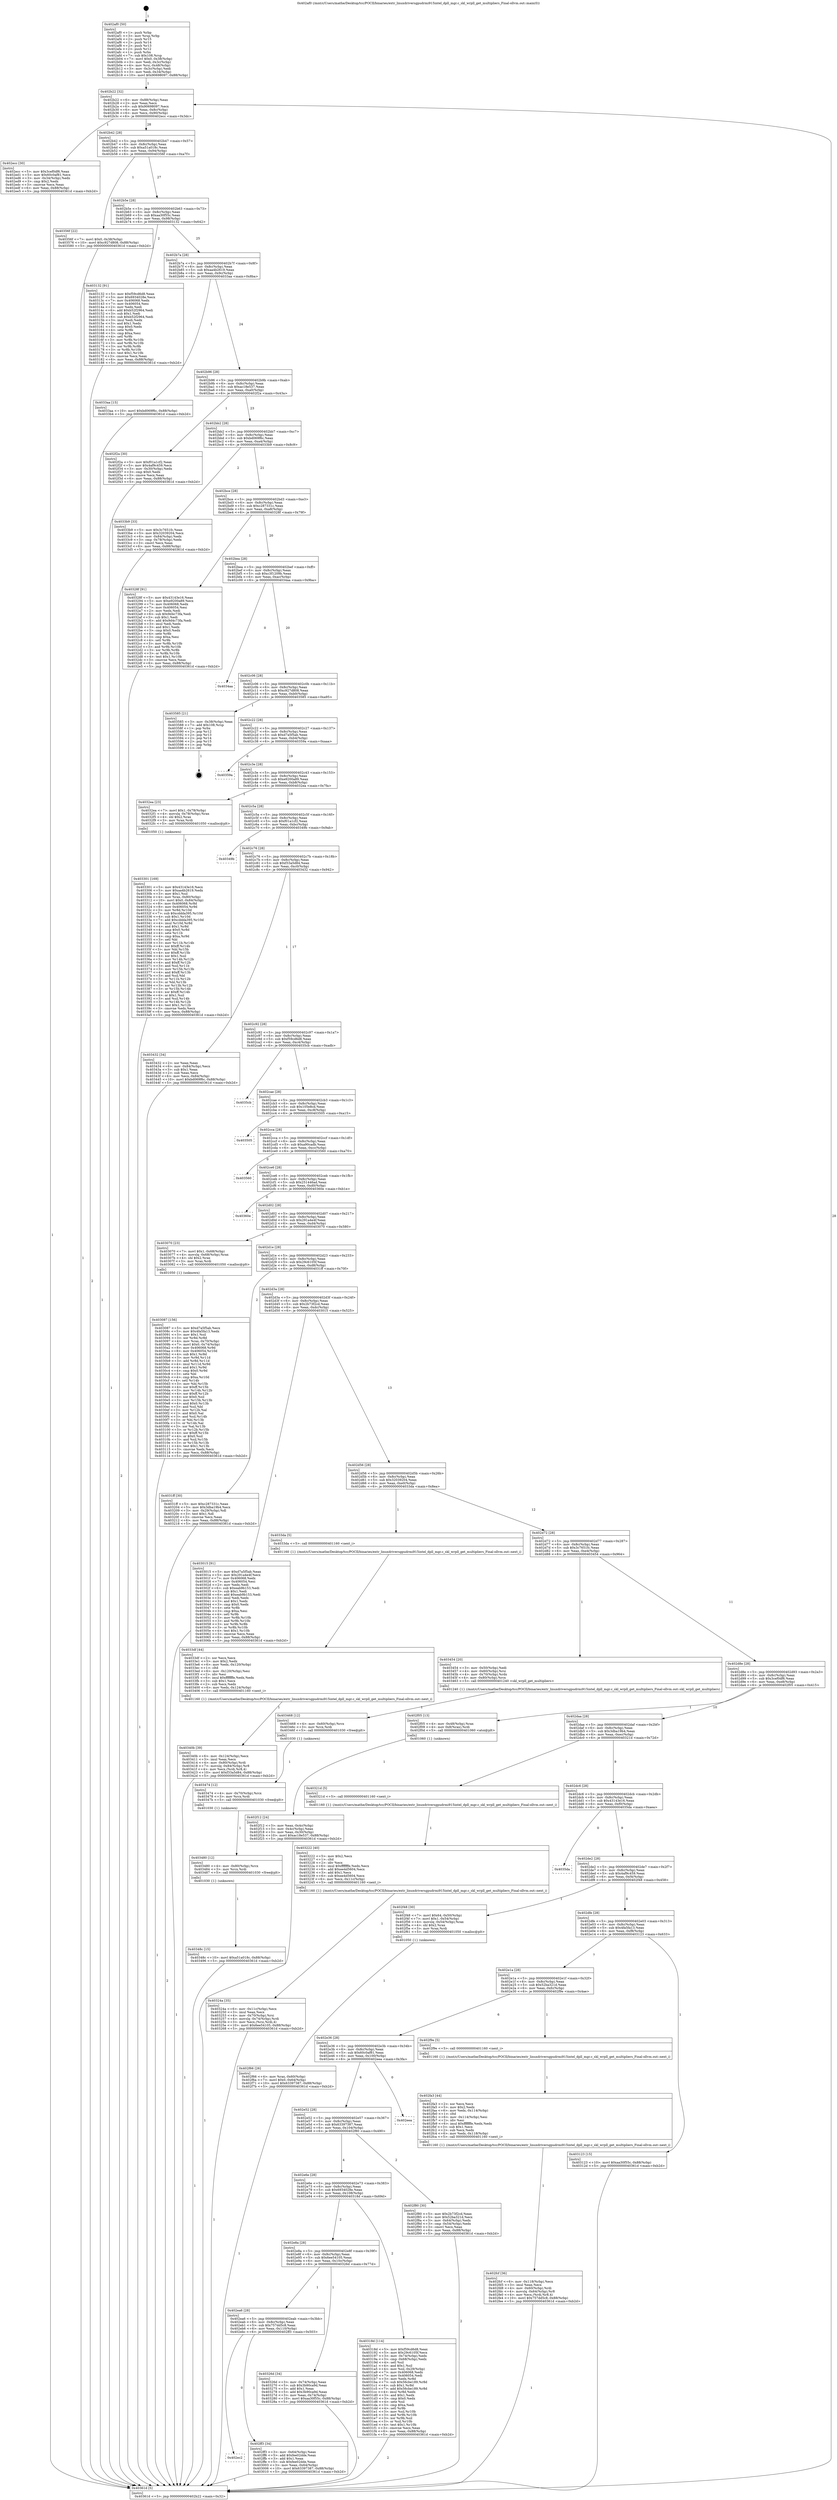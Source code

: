digraph "0x402af0" {
  label = "0x402af0 (/mnt/c/Users/mathe/Desktop/tcc/POCII/binaries/extr_linuxdriversgpudrmi915intel_dpll_mgr.c_skl_wrpll_get_multipliers_Final-ollvm.out::main(0))"
  labelloc = "t"
  node[shape=record]

  Entry [label="",width=0.3,height=0.3,shape=circle,fillcolor=black,style=filled]
  "0x402b22" [label="{
     0x402b22 [32]\l
     | [instrs]\l
     &nbsp;&nbsp;0x402b22 \<+6\>: mov -0x88(%rbp),%eax\l
     &nbsp;&nbsp;0x402b28 \<+2\>: mov %eax,%ecx\l
     &nbsp;&nbsp;0x402b2a \<+6\>: sub $0x90698097,%ecx\l
     &nbsp;&nbsp;0x402b30 \<+6\>: mov %eax,-0x8c(%rbp)\l
     &nbsp;&nbsp;0x402b36 \<+6\>: mov %ecx,-0x90(%rbp)\l
     &nbsp;&nbsp;0x402b3c \<+6\>: je 0000000000402ecc \<main+0x3dc\>\l
  }"]
  "0x402ecc" [label="{
     0x402ecc [30]\l
     | [instrs]\l
     &nbsp;&nbsp;0x402ecc \<+5\>: mov $0x3cef0df6,%eax\l
     &nbsp;&nbsp;0x402ed1 \<+5\>: mov $0x60c0af81,%ecx\l
     &nbsp;&nbsp;0x402ed6 \<+3\>: mov -0x34(%rbp),%edx\l
     &nbsp;&nbsp;0x402ed9 \<+3\>: cmp $0x2,%edx\l
     &nbsp;&nbsp;0x402edc \<+3\>: cmovne %ecx,%eax\l
     &nbsp;&nbsp;0x402edf \<+6\>: mov %eax,-0x88(%rbp)\l
     &nbsp;&nbsp;0x402ee5 \<+5\>: jmp 000000000040361d \<main+0xb2d\>\l
  }"]
  "0x402b42" [label="{
     0x402b42 [28]\l
     | [instrs]\l
     &nbsp;&nbsp;0x402b42 \<+5\>: jmp 0000000000402b47 \<main+0x57\>\l
     &nbsp;&nbsp;0x402b47 \<+6\>: mov -0x8c(%rbp),%eax\l
     &nbsp;&nbsp;0x402b4d \<+5\>: sub $0xa51a018c,%eax\l
     &nbsp;&nbsp;0x402b52 \<+6\>: mov %eax,-0x94(%rbp)\l
     &nbsp;&nbsp;0x402b58 \<+6\>: je 000000000040356f \<main+0xa7f\>\l
  }"]
  "0x40361d" [label="{
     0x40361d [5]\l
     | [instrs]\l
     &nbsp;&nbsp;0x40361d \<+5\>: jmp 0000000000402b22 \<main+0x32\>\l
  }"]
  "0x402af0" [label="{
     0x402af0 [50]\l
     | [instrs]\l
     &nbsp;&nbsp;0x402af0 \<+1\>: push %rbp\l
     &nbsp;&nbsp;0x402af1 \<+3\>: mov %rsp,%rbp\l
     &nbsp;&nbsp;0x402af4 \<+2\>: push %r15\l
     &nbsp;&nbsp;0x402af6 \<+2\>: push %r14\l
     &nbsp;&nbsp;0x402af8 \<+2\>: push %r13\l
     &nbsp;&nbsp;0x402afa \<+2\>: push %r12\l
     &nbsp;&nbsp;0x402afc \<+1\>: push %rbx\l
     &nbsp;&nbsp;0x402afd \<+7\>: sub $0x108,%rsp\l
     &nbsp;&nbsp;0x402b04 \<+7\>: movl $0x0,-0x38(%rbp)\l
     &nbsp;&nbsp;0x402b0b \<+3\>: mov %edi,-0x3c(%rbp)\l
     &nbsp;&nbsp;0x402b0e \<+4\>: mov %rsi,-0x48(%rbp)\l
     &nbsp;&nbsp;0x402b12 \<+3\>: mov -0x3c(%rbp),%edi\l
     &nbsp;&nbsp;0x402b15 \<+3\>: mov %edi,-0x34(%rbp)\l
     &nbsp;&nbsp;0x402b18 \<+10\>: movl $0x90698097,-0x88(%rbp)\l
  }"]
  Exit [label="",width=0.3,height=0.3,shape=circle,fillcolor=black,style=filled,peripheries=2]
  "0x40356f" [label="{
     0x40356f [22]\l
     | [instrs]\l
     &nbsp;&nbsp;0x40356f \<+7\>: movl $0x0,-0x38(%rbp)\l
     &nbsp;&nbsp;0x403576 \<+10\>: movl $0xc927d808,-0x88(%rbp)\l
     &nbsp;&nbsp;0x403580 \<+5\>: jmp 000000000040361d \<main+0xb2d\>\l
  }"]
  "0x402b5e" [label="{
     0x402b5e [28]\l
     | [instrs]\l
     &nbsp;&nbsp;0x402b5e \<+5\>: jmp 0000000000402b63 \<main+0x73\>\l
     &nbsp;&nbsp;0x402b63 \<+6\>: mov -0x8c(%rbp),%eax\l
     &nbsp;&nbsp;0x402b69 \<+5\>: sub $0xaa30f55c,%eax\l
     &nbsp;&nbsp;0x402b6e \<+6\>: mov %eax,-0x98(%rbp)\l
     &nbsp;&nbsp;0x402b74 \<+6\>: je 0000000000403132 \<main+0x642\>\l
  }"]
  "0x40348c" [label="{
     0x40348c [15]\l
     | [instrs]\l
     &nbsp;&nbsp;0x40348c \<+10\>: movl $0xa51a018c,-0x88(%rbp)\l
     &nbsp;&nbsp;0x403496 \<+5\>: jmp 000000000040361d \<main+0xb2d\>\l
  }"]
  "0x403132" [label="{
     0x403132 [91]\l
     | [instrs]\l
     &nbsp;&nbsp;0x403132 \<+5\>: mov $0xf59cd6d8,%eax\l
     &nbsp;&nbsp;0x403137 \<+5\>: mov $0x6934028e,%ecx\l
     &nbsp;&nbsp;0x40313c \<+7\>: mov 0x406068,%edx\l
     &nbsp;&nbsp;0x403143 \<+7\>: mov 0x406054,%esi\l
     &nbsp;&nbsp;0x40314a \<+2\>: mov %edx,%edi\l
     &nbsp;&nbsp;0x40314c \<+6\>: add $0xb52f2964,%edi\l
     &nbsp;&nbsp;0x403152 \<+3\>: sub $0x1,%edi\l
     &nbsp;&nbsp;0x403155 \<+6\>: sub $0xb52f2964,%edi\l
     &nbsp;&nbsp;0x40315b \<+3\>: imul %edi,%edx\l
     &nbsp;&nbsp;0x40315e \<+3\>: and $0x1,%edx\l
     &nbsp;&nbsp;0x403161 \<+3\>: cmp $0x0,%edx\l
     &nbsp;&nbsp;0x403164 \<+4\>: sete %r8b\l
     &nbsp;&nbsp;0x403168 \<+3\>: cmp $0xa,%esi\l
     &nbsp;&nbsp;0x40316b \<+4\>: setl %r9b\l
     &nbsp;&nbsp;0x40316f \<+3\>: mov %r8b,%r10b\l
     &nbsp;&nbsp;0x403172 \<+3\>: and %r9b,%r10b\l
     &nbsp;&nbsp;0x403175 \<+3\>: xor %r9b,%r8b\l
     &nbsp;&nbsp;0x403178 \<+3\>: or %r8b,%r10b\l
     &nbsp;&nbsp;0x40317b \<+4\>: test $0x1,%r10b\l
     &nbsp;&nbsp;0x40317f \<+3\>: cmovne %ecx,%eax\l
     &nbsp;&nbsp;0x403182 \<+6\>: mov %eax,-0x88(%rbp)\l
     &nbsp;&nbsp;0x403188 \<+5\>: jmp 000000000040361d \<main+0xb2d\>\l
  }"]
  "0x402b7a" [label="{
     0x402b7a [28]\l
     | [instrs]\l
     &nbsp;&nbsp;0x402b7a \<+5\>: jmp 0000000000402b7f \<main+0x8f\>\l
     &nbsp;&nbsp;0x402b7f \<+6\>: mov -0x8c(%rbp),%eax\l
     &nbsp;&nbsp;0x402b85 \<+5\>: sub $0xaa4b2619,%eax\l
     &nbsp;&nbsp;0x402b8a \<+6\>: mov %eax,-0x9c(%rbp)\l
     &nbsp;&nbsp;0x402b90 \<+6\>: je 00000000004033aa \<main+0x8ba\>\l
  }"]
  "0x403480" [label="{
     0x403480 [12]\l
     | [instrs]\l
     &nbsp;&nbsp;0x403480 \<+4\>: mov -0x80(%rbp),%rcx\l
     &nbsp;&nbsp;0x403484 \<+3\>: mov %rcx,%rdi\l
     &nbsp;&nbsp;0x403487 \<+5\>: call 0000000000401030 \<free@plt\>\l
     | [calls]\l
     &nbsp;&nbsp;0x401030 \{1\} (unknown)\l
  }"]
  "0x4033aa" [label="{
     0x4033aa [15]\l
     | [instrs]\l
     &nbsp;&nbsp;0x4033aa \<+10\>: movl $0xbd069f6c,-0x88(%rbp)\l
     &nbsp;&nbsp;0x4033b4 \<+5\>: jmp 000000000040361d \<main+0xb2d\>\l
  }"]
  "0x402b96" [label="{
     0x402b96 [28]\l
     | [instrs]\l
     &nbsp;&nbsp;0x402b96 \<+5\>: jmp 0000000000402b9b \<main+0xab\>\l
     &nbsp;&nbsp;0x402b9b \<+6\>: mov -0x8c(%rbp),%eax\l
     &nbsp;&nbsp;0x402ba1 \<+5\>: sub $0xac18e537,%eax\l
     &nbsp;&nbsp;0x402ba6 \<+6\>: mov %eax,-0xa0(%rbp)\l
     &nbsp;&nbsp;0x402bac \<+6\>: je 0000000000402f2a \<main+0x43a\>\l
  }"]
  "0x403474" [label="{
     0x403474 [12]\l
     | [instrs]\l
     &nbsp;&nbsp;0x403474 \<+4\>: mov -0x70(%rbp),%rcx\l
     &nbsp;&nbsp;0x403478 \<+3\>: mov %rcx,%rdi\l
     &nbsp;&nbsp;0x40347b \<+5\>: call 0000000000401030 \<free@plt\>\l
     | [calls]\l
     &nbsp;&nbsp;0x401030 \{1\} (unknown)\l
  }"]
  "0x402f2a" [label="{
     0x402f2a [30]\l
     | [instrs]\l
     &nbsp;&nbsp;0x402f2a \<+5\>: mov $0xf01a1cf2,%eax\l
     &nbsp;&nbsp;0x402f2f \<+5\>: mov $0x4af9c459,%ecx\l
     &nbsp;&nbsp;0x402f34 \<+3\>: mov -0x30(%rbp),%edx\l
     &nbsp;&nbsp;0x402f37 \<+3\>: cmp $0x0,%edx\l
     &nbsp;&nbsp;0x402f3a \<+3\>: cmove %ecx,%eax\l
     &nbsp;&nbsp;0x402f3d \<+6\>: mov %eax,-0x88(%rbp)\l
     &nbsp;&nbsp;0x402f43 \<+5\>: jmp 000000000040361d \<main+0xb2d\>\l
  }"]
  "0x402bb2" [label="{
     0x402bb2 [28]\l
     | [instrs]\l
     &nbsp;&nbsp;0x402bb2 \<+5\>: jmp 0000000000402bb7 \<main+0xc7\>\l
     &nbsp;&nbsp;0x402bb7 \<+6\>: mov -0x8c(%rbp),%eax\l
     &nbsp;&nbsp;0x402bbd \<+5\>: sub $0xbd069f6c,%eax\l
     &nbsp;&nbsp;0x402bc2 \<+6\>: mov %eax,-0xa4(%rbp)\l
     &nbsp;&nbsp;0x402bc8 \<+6\>: je 00000000004033b9 \<main+0x8c9\>\l
  }"]
  "0x403468" [label="{
     0x403468 [12]\l
     | [instrs]\l
     &nbsp;&nbsp;0x403468 \<+4\>: mov -0x60(%rbp),%rcx\l
     &nbsp;&nbsp;0x40346c \<+3\>: mov %rcx,%rdi\l
     &nbsp;&nbsp;0x40346f \<+5\>: call 0000000000401030 \<free@plt\>\l
     | [calls]\l
     &nbsp;&nbsp;0x401030 \{1\} (unknown)\l
  }"]
  "0x4033b9" [label="{
     0x4033b9 [33]\l
     | [instrs]\l
     &nbsp;&nbsp;0x4033b9 \<+5\>: mov $0x3c7651fc,%eax\l
     &nbsp;&nbsp;0x4033be \<+5\>: mov $0x32039204,%ecx\l
     &nbsp;&nbsp;0x4033c3 \<+6\>: mov -0x84(%rbp),%edx\l
     &nbsp;&nbsp;0x4033c9 \<+3\>: cmp -0x78(%rbp),%edx\l
     &nbsp;&nbsp;0x4033cc \<+3\>: cmovl %ecx,%eax\l
     &nbsp;&nbsp;0x4033cf \<+6\>: mov %eax,-0x88(%rbp)\l
     &nbsp;&nbsp;0x4033d5 \<+5\>: jmp 000000000040361d \<main+0xb2d\>\l
  }"]
  "0x402bce" [label="{
     0x402bce [28]\l
     | [instrs]\l
     &nbsp;&nbsp;0x402bce \<+5\>: jmp 0000000000402bd3 \<main+0xe3\>\l
     &nbsp;&nbsp;0x402bd3 \<+6\>: mov -0x8c(%rbp),%eax\l
     &nbsp;&nbsp;0x402bd9 \<+5\>: sub $0xc287331c,%eax\l
     &nbsp;&nbsp;0x402bde \<+6\>: mov %eax,-0xa8(%rbp)\l
     &nbsp;&nbsp;0x402be4 \<+6\>: je 000000000040328f \<main+0x79f\>\l
  }"]
  "0x40340b" [label="{
     0x40340b [39]\l
     | [instrs]\l
     &nbsp;&nbsp;0x40340b \<+6\>: mov -0x124(%rbp),%ecx\l
     &nbsp;&nbsp;0x403411 \<+3\>: imul %eax,%ecx\l
     &nbsp;&nbsp;0x403414 \<+4\>: mov -0x80(%rbp),%rdi\l
     &nbsp;&nbsp;0x403418 \<+7\>: movslq -0x84(%rbp),%r8\l
     &nbsp;&nbsp;0x40341f \<+4\>: mov %ecx,(%rdi,%r8,4)\l
     &nbsp;&nbsp;0x403423 \<+10\>: movl $0xf33a5d84,-0x88(%rbp)\l
     &nbsp;&nbsp;0x40342d \<+5\>: jmp 000000000040361d \<main+0xb2d\>\l
  }"]
  "0x40328f" [label="{
     0x40328f [91]\l
     | [instrs]\l
     &nbsp;&nbsp;0x40328f \<+5\>: mov $0x43143e16,%eax\l
     &nbsp;&nbsp;0x403294 \<+5\>: mov $0xe9200a89,%ecx\l
     &nbsp;&nbsp;0x403299 \<+7\>: mov 0x406068,%edx\l
     &nbsp;&nbsp;0x4032a0 \<+7\>: mov 0x406054,%esi\l
     &nbsp;&nbsp;0x4032a7 \<+2\>: mov %edx,%edi\l
     &nbsp;&nbsp;0x4032a9 \<+6\>: sub $0x9d4c73fa,%edi\l
     &nbsp;&nbsp;0x4032af \<+3\>: sub $0x1,%edi\l
     &nbsp;&nbsp;0x4032b2 \<+6\>: add $0x9d4c73fa,%edi\l
     &nbsp;&nbsp;0x4032b8 \<+3\>: imul %edi,%edx\l
     &nbsp;&nbsp;0x4032bb \<+3\>: and $0x1,%edx\l
     &nbsp;&nbsp;0x4032be \<+3\>: cmp $0x0,%edx\l
     &nbsp;&nbsp;0x4032c1 \<+4\>: sete %r8b\l
     &nbsp;&nbsp;0x4032c5 \<+3\>: cmp $0xa,%esi\l
     &nbsp;&nbsp;0x4032c8 \<+4\>: setl %r9b\l
     &nbsp;&nbsp;0x4032cc \<+3\>: mov %r8b,%r10b\l
     &nbsp;&nbsp;0x4032cf \<+3\>: and %r9b,%r10b\l
     &nbsp;&nbsp;0x4032d2 \<+3\>: xor %r9b,%r8b\l
     &nbsp;&nbsp;0x4032d5 \<+3\>: or %r8b,%r10b\l
     &nbsp;&nbsp;0x4032d8 \<+4\>: test $0x1,%r10b\l
     &nbsp;&nbsp;0x4032dc \<+3\>: cmovne %ecx,%eax\l
     &nbsp;&nbsp;0x4032df \<+6\>: mov %eax,-0x88(%rbp)\l
     &nbsp;&nbsp;0x4032e5 \<+5\>: jmp 000000000040361d \<main+0xb2d\>\l
  }"]
  "0x402bea" [label="{
     0x402bea [28]\l
     | [instrs]\l
     &nbsp;&nbsp;0x402bea \<+5\>: jmp 0000000000402bef \<main+0xff\>\l
     &nbsp;&nbsp;0x402bef \<+6\>: mov -0x8c(%rbp),%eax\l
     &nbsp;&nbsp;0x402bf5 \<+5\>: sub $0xc3f1209b,%eax\l
     &nbsp;&nbsp;0x402bfa \<+6\>: mov %eax,-0xac(%rbp)\l
     &nbsp;&nbsp;0x402c00 \<+6\>: je 00000000004034aa \<main+0x9ba\>\l
  }"]
  "0x4033df" [label="{
     0x4033df [44]\l
     | [instrs]\l
     &nbsp;&nbsp;0x4033df \<+2\>: xor %ecx,%ecx\l
     &nbsp;&nbsp;0x4033e1 \<+5\>: mov $0x2,%edx\l
     &nbsp;&nbsp;0x4033e6 \<+6\>: mov %edx,-0x120(%rbp)\l
     &nbsp;&nbsp;0x4033ec \<+1\>: cltd\l
     &nbsp;&nbsp;0x4033ed \<+6\>: mov -0x120(%rbp),%esi\l
     &nbsp;&nbsp;0x4033f3 \<+2\>: idiv %esi\l
     &nbsp;&nbsp;0x4033f5 \<+6\>: imul $0xfffffffe,%edx,%edx\l
     &nbsp;&nbsp;0x4033fb \<+3\>: sub $0x1,%ecx\l
     &nbsp;&nbsp;0x4033fe \<+2\>: sub %ecx,%edx\l
     &nbsp;&nbsp;0x403400 \<+6\>: mov %edx,-0x124(%rbp)\l
     &nbsp;&nbsp;0x403406 \<+5\>: call 0000000000401160 \<next_i\>\l
     | [calls]\l
     &nbsp;&nbsp;0x401160 \{1\} (/mnt/c/Users/mathe/Desktop/tcc/POCII/binaries/extr_linuxdriversgpudrmi915intel_dpll_mgr.c_skl_wrpll_get_multipliers_Final-ollvm.out::next_i)\l
  }"]
  "0x4034aa" [label="{
     0x4034aa\l
  }", style=dashed]
  "0x402c06" [label="{
     0x402c06 [28]\l
     | [instrs]\l
     &nbsp;&nbsp;0x402c06 \<+5\>: jmp 0000000000402c0b \<main+0x11b\>\l
     &nbsp;&nbsp;0x402c0b \<+6\>: mov -0x8c(%rbp),%eax\l
     &nbsp;&nbsp;0x402c11 \<+5\>: sub $0xc927d808,%eax\l
     &nbsp;&nbsp;0x402c16 \<+6\>: mov %eax,-0xb0(%rbp)\l
     &nbsp;&nbsp;0x402c1c \<+6\>: je 0000000000403585 \<main+0xa95\>\l
  }"]
  "0x403301" [label="{
     0x403301 [169]\l
     | [instrs]\l
     &nbsp;&nbsp;0x403301 \<+5\>: mov $0x43143e16,%ecx\l
     &nbsp;&nbsp;0x403306 \<+5\>: mov $0xaa4b2619,%edx\l
     &nbsp;&nbsp;0x40330b \<+3\>: mov $0x1,%sil\l
     &nbsp;&nbsp;0x40330e \<+4\>: mov %rax,-0x80(%rbp)\l
     &nbsp;&nbsp;0x403312 \<+10\>: movl $0x0,-0x84(%rbp)\l
     &nbsp;&nbsp;0x40331c \<+8\>: mov 0x406068,%r8d\l
     &nbsp;&nbsp;0x403324 \<+8\>: mov 0x406054,%r9d\l
     &nbsp;&nbsp;0x40332c \<+3\>: mov %r8d,%r10d\l
     &nbsp;&nbsp;0x40332f \<+7\>: sub $0xcddda395,%r10d\l
     &nbsp;&nbsp;0x403336 \<+4\>: sub $0x1,%r10d\l
     &nbsp;&nbsp;0x40333a \<+7\>: add $0xcddda395,%r10d\l
     &nbsp;&nbsp;0x403341 \<+4\>: imul %r10d,%r8d\l
     &nbsp;&nbsp;0x403345 \<+4\>: and $0x1,%r8d\l
     &nbsp;&nbsp;0x403349 \<+4\>: cmp $0x0,%r8d\l
     &nbsp;&nbsp;0x40334d \<+4\>: sete %r11b\l
     &nbsp;&nbsp;0x403351 \<+4\>: cmp $0xa,%r9d\l
     &nbsp;&nbsp;0x403355 \<+3\>: setl %bl\l
     &nbsp;&nbsp;0x403358 \<+3\>: mov %r11b,%r14b\l
     &nbsp;&nbsp;0x40335b \<+4\>: xor $0xff,%r14b\l
     &nbsp;&nbsp;0x40335f \<+3\>: mov %bl,%r15b\l
     &nbsp;&nbsp;0x403362 \<+4\>: xor $0xff,%r15b\l
     &nbsp;&nbsp;0x403366 \<+4\>: xor $0x1,%sil\l
     &nbsp;&nbsp;0x40336a \<+3\>: mov %r14b,%r12b\l
     &nbsp;&nbsp;0x40336d \<+4\>: and $0xff,%r12b\l
     &nbsp;&nbsp;0x403371 \<+3\>: and %sil,%r11b\l
     &nbsp;&nbsp;0x403374 \<+3\>: mov %r15b,%r13b\l
     &nbsp;&nbsp;0x403377 \<+4\>: and $0xff,%r13b\l
     &nbsp;&nbsp;0x40337b \<+3\>: and %sil,%bl\l
     &nbsp;&nbsp;0x40337e \<+3\>: or %r11b,%r12b\l
     &nbsp;&nbsp;0x403381 \<+3\>: or %bl,%r13b\l
     &nbsp;&nbsp;0x403384 \<+3\>: xor %r13b,%r12b\l
     &nbsp;&nbsp;0x403387 \<+3\>: or %r15b,%r14b\l
     &nbsp;&nbsp;0x40338a \<+4\>: xor $0xff,%r14b\l
     &nbsp;&nbsp;0x40338e \<+4\>: or $0x1,%sil\l
     &nbsp;&nbsp;0x403392 \<+3\>: and %sil,%r14b\l
     &nbsp;&nbsp;0x403395 \<+3\>: or %r14b,%r12b\l
     &nbsp;&nbsp;0x403398 \<+4\>: test $0x1,%r12b\l
     &nbsp;&nbsp;0x40339c \<+3\>: cmovne %edx,%ecx\l
     &nbsp;&nbsp;0x40339f \<+6\>: mov %ecx,-0x88(%rbp)\l
     &nbsp;&nbsp;0x4033a5 \<+5\>: jmp 000000000040361d \<main+0xb2d\>\l
  }"]
  "0x403585" [label="{
     0x403585 [21]\l
     | [instrs]\l
     &nbsp;&nbsp;0x403585 \<+3\>: mov -0x38(%rbp),%eax\l
     &nbsp;&nbsp;0x403588 \<+7\>: add $0x108,%rsp\l
     &nbsp;&nbsp;0x40358f \<+1\>: pop %rbx\l
     &nbsp;&nbsp;0x403590 \<+2\>: pop %r12\l
     &nbsp;&nbsp;0x403592 \<+2\>: pop %r13\l
     &nbsp;&nbsp;0x403594 \<+2\>: pop %r14\l
     &nbsp;&nbsp;0x403596 \<+2\>: pop %r15\l
     &nbsp;&nbsp;0x403598 \<+1\>: pop %rbp\l
     &nbsp;&nbsp;0x403599 \<+1\>: ret\l
  }"]
  "0x402c22" [label="{
     0x402c22 [28]\l
     | [instrs]\l
     &nbsp;&nbsp;0x402c22 \<+5\>: jmp 0000000000402c27 \<main+0x137\>\l
     &nbsp;&nbsp;0x402c27 \<+6\>: mov -0x8c(%rbp),%eax\l
     &nbsp;&nbsp;0x402c2d \<+5\>: sub $0xd7a5f5ab,%eax\l
     &nbsp;&nbsp;0x402c32 \<+6\>: mov %eax,-0xb4(%rbp)\l
     &nbsp;&nbsp;0x402c38 \<+6\>: je 000000000040359a \<main+0xaaa\>\l
  }"]
  "0x40324a" [label="{
     0x40324a [35]\l
     | [instrs]\l
     &nbsp;&nbsp;0x40324a \<+6\>: mov -0x11c(%rbp),%ecx\l
     &nbsp;&nbsp;0x403250 \<+3\>: imul %eax,%ecx\l
     &nbsp;&nbsp;0x403253 \<+4\>: mov -0x70(%rbp),%rsi\l
     &nbsp;&nbsp;0x403257 \<+4\>: movslq -0x74(%rbp),%rdi\l
     &nbsp;&nbsp;0x40325b \<+3\>: mov %ecx,(%rsi,%rdi,4)\l
     &nbsp;&nbsp;0x40325e \<+10\>: movl $0x6ee54105,-0x88(%rbp)\l
     &nbsp;&nbsp;0x403268 \<+5\>: jmp 000000000040361d \<main+0xb2d\>\l
  }"]
  "0x40359a" [label="{
     0x40359a\l
  }", style=dashed]
  "0x402c3e" [label="{
     0x402c3e [28]\l
     | [instrs]\l
     &nbsp;&nbsp;0x402c3e \<+5\>: jmp 0000000000402c43 \<main+0x153\>\l
     &nbsp;&nbsp;0x402c43 \<+6\>: mov -0x8c(%rbp),%eax\l
     &nbsp;&nbsp;0x402c49 \<+5\>: sub $0xe9200a89,%eax\l
     &nbsp;&nbsp;0x402c4e \<+6\>: mov %eax,-0xb8(%rbp)\l
     &nbsp;&nbsp;0x402c54 \<+6\>: je 00000000004032ea \<main+0x7fa\>\l
  }"]
  "0x403222" [label="{
     0x403222 [40]\l
     | [instrs]\l
     &nbsp;&nbsp;0x403222 \<+5\>: mov $0x2,%ecx\l
     &nbsp;&nbsp;0x403227 \<+1\>: cltd\l
     &nbsp;&nbsp;0x403228 \<+2\>: idiv %ecx\l
     &nbsp;&nbsp;0x40322a \<+6\>: imul $0xfffffffe,%edx,%ecx\l
     &nbsp;&nbsp;0x403230 \<+6\>: add $0xee4d5604,%ecx\l
     &nbsp;&nbsp;0x403236 \<+3\>: add $0x1,%ecx\l
     &nbsp;&nbsp;0x403239 \<+6\>: sub $0xee4d5604,%ecx\l
     &nbsp;&nbsp;0x40323f \<+6\>: mov %ecx,-0x11c(%rbp)\l
     &nbsp;&nbsp;0x403245 \<+5\>: call 0000000000401160 \<next_i\>\l
     | [calls]\l
     &nbsp;&nbsp;0x401160 \{1\} (/mnt/c/Users/mathe/Desktop/tcc/POCII/binaries/extr_linuxdriversgpudrmi915intel_dpll_mgr.c_skl_wrpll_get_multipliers_Final-ollvm.out::next_i)\l
  }"]
  "0x4032ea" [label="{
     0x4032ea [23]\l
     | [instrs]\l
     &nbsp;&nbsp;0x4032ea \<+7\>: movl $0x1,-0x78(%rbp)\l
     &nbsp;&nbsp;0x4032f1 \<+4\>: movslq -0x78(%rbp),%rax\l
     &nbsp;&nbsp;0x4032f5 \<+4\>: shl $0x2,%rax\l
     &nbsp;&nbsp;0x4032f9 \<+3\>: mov %rax,%rdi\l
     &nbsp;&nbsp;0x4032fc \<+5\>: call 0000000000401050 \<malloc@plt\>\l
     | [calls]\l
     &nbsp;&nbsp;0x401050 \{1\} (unknown)\l
  }"]
  "0x402c5a" [label="{
     0x402c5a [28]\l
     | [instrs]\l
     &nbsp;&nbsp;0x402c5a \<+5\>: jmp 0000000000402c5f \<main+0x16f\>\l
     &nbsp;&nbsp;0x402c5f \<+6\>: mov -0x8c(%rbp),%eax\l
     &nbsp;&nbsp;0x402c65 \<+5\>: sub $0xf01a1cf2,%eax\l
     &nbsp;&nbsp;0x402c6a \<+6\>: mov %eax,-0xbc(%rbp)\l
     &nbsp;&nbsp;0x402c70 \<+6\>: je 000000000040349b \<main+0x9ab\>\l
  }"]
  "0x403087" [label="{
     0x403087 [156]\l
     | [instrs]\l
     &nbsp;&nbsp;0x403087 \<+5\>: mov $0xd7a5f5ab,%ecx\l
     &nbsp;&nbsp;0x40308c \<+5\>: mov $0x4fa5fa13,%edx\l
     &nbsp;&nbsp;0x403091 \<+3\>: mov $0x1,%sil\l
     &nbsp;&nbsp;0x403094 \<+3\>: xor %r8d,%r8d\l
     &nbsp;&nbsp;0x403097 \<+4\>: mov %rax,-0x70(%rbp)\l
     &nbsp;&nbsp;0x40309b \<+7\>: movl $0x0,-0x74(%rbp)\l
     &nbsp;&nbsp;0x4030a2 \<+8\>: mov 0x406068,%r9d\l
     &nbsp;&nbsp;0x4030aa \<+8\>: mov 0x406054,%r10d\l
     &nbsp;&nbsp;0x4030b2 \<+4\>: sub $0x1,%r8d\l
     &nbsp;&nbsp;0x4030b6 \<+3\>: mov %r9d,%r11d\l
     &nbsp;&nbsp;0x4030b9 \<+3\>: add %r8d,%r11d\l
     &nbsp;&nbsp;0x4030bc \<+4\>: imul %r11d,%r9d\l
     &nbsp;&nbsp;0x4030c0 \<+4\>: and $0x1,%r9d\l
     &nbsp;&nbsp;0x4030c4 \<+4\>: cmp $0x0,%r9d\l
     &nbsp;&nbsp;0x4030c8 \<+3\>: sete %bl\l
     &nbsp;&nbsp;0x4030cb \<+4\>: cmp $0xa,%r10d\l
     &nbsp;&nbsp;0x4030cf \<+4\>: setl %r14b\l
     &nbsp;&nbsp;0x4030d3 \<+3\>: mov %bl,%r15b\l
     &nbsp;&nbsp;0x4030d6 \<+4\>: xor $0xff,%r15b\l
     &nbsp;&nbsp;0x4030da \<+3\>: mov %r14b,%r12b\l
     &nbsp;&nbsp;0x4030dd \<+4\>: xor $0xff,%r12b\l
     &nbsp;&nbsp;0x4030e1 \<+4\>: xor $0x0,%sil\l
     &nbsp;&nbsp;0x4030e5 \<+3\>: mov %r15b,%r13b\l
     &nbsp;&nbsp;0x4030e8 \<+4\>: and $0x0,%r13b\l
     &nbsp;&nbsp;0x4030ec \<+3\>: and %sil,%bl\l
     &nbsp;&nbsp;0x4030ef \<+3\>: mov %r12b,%al\l
     &nbsp;&nbsp;0x4030f2 \<+2\>: and $0x0,%al\l
     &nbsp;&nbsp;0x4030f4 \<+3\>: and %sil,%r14b\l
     &nbsp;&nbsp;0x4030f7 \<+3\>: or %bl,%r13b\l
     &nbsp;&nbsp;0x4030fa \<+3\>: or %r14b,%al\l
     &nbsp;&nbsp;0x4030fd \<+3\>: xor %al,%r13b\l
     &nbsp;&nbsp;0x403100 \<+3\>: or %r12b,%r15b\l
     &nbsp;&nbsp;0x403103 \<+4\>: xor $0xff,%r15b\l
     &nbsp;&nbsp;0x403107 \<+4\>: or $0x0,%sil\l
     &nbsp;&nbsp;0x40310b \<+3\>: and %sil,%r15b\l
     &nbsp;&nbsp;0x40310e \<+3\>: or %r15b,%r13b\l
     &nbsp;&nbsp;0x403111 \<+4\>: test $0x1,%r13b\l
     &nbsp;&nbsp;0x403115 \<+3\>: cmovne %edx,%ecx\l
     &nbsp;&nbsp;0x403118 \<+6\>: mov %ecx,-0x88(%rbp)\l
     &nbsp;&nbsp;0x40311e \<+5\>: jmp 000000000040361d \<main+0xb2d\>\l
  }"]
  "0x40349b" [label="{
     0x40349b\l
  }", style=dashed]
  "0x402c76" [label="{
     0x402c76 [28]\l
     | [instrs]\l
     &nbsp;&nbsp;0x402c76 \<+5\>: jmp 0000000000402c7b \<main+0x18b\>\l
     &nbsp;&nbsp;0x402c7b \<+6\>: mov -0x8c(%rbp),%eax\l
     &nbsp;&nbsp;0x402c81 \<+5\>: sub $0xf33a5d84,%eax\l
     &nbsp;&nbsp;0x402c86 \<+6\>: mov %eax,-0xc0(%rbp)\l
     &nbsp;&nbsp;0x402c8c \<+6\>: je 0000000000403432 \<main+0x942\>\l
  }"]
  "0x402ec2" [label="{
     0x402ec2\l
  }", style=dashed]
  "0x403432" [label="{
     0x403432 [34]\l
     | [instrs]\l
     &nbsp;&nbsp;0x403432 \<+2\>: xor %eax,%eax\l
     &nbsp;&nbsp;0x403434 \<+6\>: mov -0x84(%rbp),%ecx\l
     &nbsp;&nbsp;0x40343a \<+3\>: sub $0x1,%eax\l
     &nbsp;&nbsp;0x40343d \<+2\>: sub %eax,%ecx\l
     &nbsp;&nbsp;0x40343f \<+6\>: mov %ecx,-0x84(%rbp)\l
     &nbsp;&nbsp;0x403445 \<+10\>: movl $0xbd069f6c,-0x88(%rbp)\l
     &nbsp;&nbsp;0x40344f \<+5\>: jmp 000000000040361d \<main+0xb2d\>\l
  }"]
  "0x402c92" [label="{
     0x402c92 [28]\l
     | [instrs]\l
     &nbsp;&nbsp;0x402c92 \<+5\>: jmp 0000000000402c97 \<main+0x1a7\>\l
     &nbsp;&nbsp;0x402c97 \<+6\>: mov -0x8c(%rbp),%eax\l
     &nbsp;&nbsp;0x402c9d \<+5\>: sub $0xf59cd6d8,%eax\l
     &nbsp;&nbsp;0x402ca2 \<+6\>: mov %eax,-0xc4(%rbp)\l
     &nbsp;&nbsp;0x402ca8 \<+6\>: je 00000000004035cb \<main+0xadb\>\l
  }"]
  "0x402ff3" [label="{
     0x402ff3 [34]\l
     | [instrs]\l
     &nbsp;&nbsp;0x402ff3 \<+3\>: mov -0x64(%rbp),%eax\l
     &nbsp;&nbsp;0x402ff6 \<+5\>: add $0xfee02dde,%eax\l
     &nbsp;&nbsp;0x402ffb \<+3\>: add $0x1,%eax\l
     &nbsp;&nbsp;0x402ffe \<+5\>: sub $0xfee02dde,%eax\l
     &nbsp;&nbsp;0x403003 \<+3\>: mov %eax,-0x64(%rbp)\l
     &nbsp;&nbsp;0x403006 \<+10\>: movl $0x63397387,-0x88(%rbp)\l
     &nbsp;&nbsp;0x403010 \<+5\>: jmp 000000000040361d \<main+0xb2d\>\l
  }"]
  "0x4035cb" [label="{
     0x4035cb\l
  }", style=dashed]
  "0x402cae" [label="{
     0x402cae [28]\l
     | [instrs]\l
     &nbsp;&nbsp;0x402cae \<+5\>: jmp 0000000000402cb3 \<main+0x1c3\>\l
     &nbsp;&nbsp;0x402cb3 \<+6\>: mov -0x8c(%rbp),%eax\l
     &nbsp;&nbsp;0x402cb9 \<+5\>: sub $0x105e8cd,%eax\l
     &nbsp;&nbsp;0x402cbe \<+6\>: mov %eax,-0xc8(%rbp)\l
     &nbsp;&nbsp;0x402cc4 \<+6\>: je 0000000000403505 \<main+0xa15\>\l
  }"]
  "0x402ea6" [label="{
     0x402ea6 [28]\l
     | [instrs]\l
     &nbsp;&nbsp;0x402ea6 \<+5\>: jmp 0000000000402eab \<main+0x3bb\>\l
     &nbsp;&nbsp;0x402eab \<+6\>: mov -0x8c(%rbp),%eax\l
     &nbsp;&nbsp;0x402eb1 \<+5\>: sub $0x757dd5c8,%eax\l
     &nbsp;&nbsp;0x402eb6 \<+6\>: mov %eax,-0x110(%rbp)\l
     &nbsp;&nbsp;0x402ebc \<+6\>: je 0000000000402ff3 \<main+0x503\>\l
  }"]
  "0x403505" [label="{
     0x403505\l
  }", style=dashed]
  "0x402cca" [label="{
     0x402cca [28]\l
     | [instrs]\l
     &nbsp;&nbsp;0x402cca \<+5\>: jmp 0000000000402ccf \<main+0x1df\>\l
     &nbsp;&nbsp;0x402ccf \<+6\>: mov -0x8c(%rbp),%eax\l
     &nbsp;&nbsp;0x402cd5 \<+5\>: sub $0xa90cadb,%eax\l
     &nbsp;&nbsp;0x402cda \<+6\>: mov %eax,-0xcc(%rbp)\l
     &nbsp;&nbsp;0x402ce0 \<+6\>: je 0000000000403560 \<main+0xa70\>\l
  }"]
  "0x40326d" [label="{
     0x40326d [34]\l
     | [instrs]\l
     &nbsp;&nbsp;0x40326d \<+3\>: mov -0x74(%rbp),%eax\l
     &nbsp;&nbsp;0x403270 \<+5\>: sub $0x3b90ca9d,%eax\l
     &nbsp;&nbsp;0x403275 \<+3\>: add $0x1,%eax\l
     &nbsp;&nbsp;0x403278 \<+5\>: add $0x3b90ca9d,%eax\l
     &nbsp;&nbsp;0x40327d \<+3\>: mov %eax,-0x74(%rbp)\l
     &nbsp;&nbsp;0x403280 \<+10\>: movl $0xaa30f55c,-0x88(%rbp)\l
     &nbsp;&nbsp;0x40328a \<+5\>: jmp 000000000040361d \<main+0xb2d\>\l
  }"]
  "0x403560" [label="{
     0x403560\l
  }", style=dashed]
  "0x402ce6" [label="{
     0x402ce6 [28]\l
     | [instrs]\l
     &nbsp;&nbsp;0x402ce6 \<+5\>: jmp 0000000000402ceb \<main+0x1fb\>\l
     &nbsp;&nbsp;0x402ceb \<+6\>: mov -0x8c(%rbp),%eax\l
     &nbsp;&nbsp;0x402cf1 \<+5\>: sub $0x251446ad,%eax\l
     &nbsp;&nbsp;0x402cf6 \<+6\>: mov %eax,-0xd0(%rbp)\l
     &nbsp;&nbsp;0x402cfc \<+6\>: je 000000000040360e \<main+0xb1e\>\l
  }"]
  "0x402e8a" [label="{
     0x402e8a [28]\l
     | [instrs]\l
     &nbsp;&nbsp;0x402e8a \<+5\>: jmp 0000000000402e8f \<main+0x39f\>\l
     &nbsp;&nbsp;0x402e8f \<+6\>: mov -0x8c(%rbp),%eax\l
     &nbsp;&nbsp;0x402e95 \<+5\>: sub $0x6ee54105,%eax\l
     &nbsp;&nbsp;0x402e9a \<+6\>: mov %eax,-0x10c(%rbp)\l
     &nbsp;&nbsp;0x402ea0 \<+6\>: je 000000000040326d \<main+0x77d\>\l
  }"]
  "0x40360e" [label="{
     0x40360e\l
  }", style=dashed]
  "0x402d02" [label="{
     0x402d02 [28]\l
     | [instrs]\l
     &nbsp;&nbsp;0x402d02 \<+5\>: jmp 0000000000402d07 \<main+0x217\>\l
     &nbsp;&nbsp;0x402d07 \<+6\>: mov -0x8c(%rbp),%eax\l
     &nbsp;&nbsp;0x402d0d \<+5\>: sub $0x291a4e4f,%eax\l
     &nbsp;&nbsp;0x402d12 \<+6\>: mov %eax,-0xd4(%rbp)\l
     &nbsp;&nbsp;0x402d18 \<+6\>: je 0000000000403070 \<main+0x580\>\l
  }"]
  "0x40318d" [label="{
     0x40318d [114]\l
     | [instrs]\l
     &nbsp;&nbsp;0x40318d \<+5\>: mov $0xf59cd6d8,%eax\l
     &nbsp;&nbsp;0x403192 \<+5\>: mov $0x29c6105f,%ecx\l
     &nbsp;&nbsp;0x403197 \<+3\>: mov -0x74(%rbp),%edx\l
     &nbsp;&nbsp;0x40319a \<+3\>: cmp -0x68(%rbp),%edx\l
     &nbsp;&nbsp;0x40319d \<+4\>: setl %sil\l
     &nbsp;&nbsp;0x4031a1 \<+4\>: and $0x1,%sil\l
     &nbsp;&nbsp;0x4031a5 \<+4\>: mov %sil,-0x29(%rbp)\l
     &nbsp;&nbsp;0x4031a9 \<+7\>: mov 0x406068,%edx\l
     &nbsp;&nbsp;0x4031b0 \<+7\>: mov 0x406054,%edi\l
     &nbsp;&nbsp;0x4031b7 \<+3\>: mov %edx,%r8d\l
     &nbsp;&nbsp;0x4031ba \<+7\>: sub $0x56cbe189,%r8d\l
     &nbsp;&nbsp;0x4031c1 \<+4\>: sub $0x1,%r8d\l
     &nbsp;&nbsp;0x4031c5 \<+7\>: add $0x56cbe189,%r8d\l
     &nbsp;&nbsp;0x4031cc \<+4\>: imul %r8d,%edx\l
     &nbsp;&nbsp;0x4031d0 \<+3\>: and $0x1,%edx\l
     &nbsp;&nbsp;0x4031d3 \<+3\>: cmp $0x0,%edx\l
     &nbsp;&nbsp;0x4031d6 \<+4\>: sete %sil\l
     &nbsp;&nbsp;0x4031da \<+3\>: cmp $0xa,%edi\l
     &nbsp;&nbsp;0x4031dd \<+4\>: setl %r9b\l
     &nbsp;&nbsp;0x4031e1 \<+3\>: mov %sil,%r10b\l
     &nbsp;&nbsp;0x4031e4 \<+3\>: and %r9b,%r10b\l
     &nbsp;&nbsp;0x4031e7 \<+3\>: xor %r9b,%sil\l
     &nbsp;&nbsp;0x4031ea \<+3\>: or %sil,%r10b\l
     &nbsp;&nbsp;0x4031ed \<+4\>: test $0x1,%r10b\l
     &nbsp;&nbsp;0x4031f1 \<+3\>: cmovne %ecx,%eax\l
     &nbsp;&nbsp;0x4031f4 \<+6\>: mov %eax,-0x88(%rbp)\l
     &nbsp;&nbsp;0x4031fa \<+5\>: jmp 000000000040361d \<main+0xb2d\>\l
  }"]
  "0x403070" [label="{
     0x403070 [23]\l
     | [instrs]\l
     &nbsp;&nbsp;0x403070 \<+7\>: movl $0x1,-0x68(%rbp)\l
     &nbsp;&nbsp;0x403077 \<+4\>: movslq -0x68(%rbp),%rax\l
     &nbsp;&nbsp;0x40307b \<+4\>: shl $0x2,%rax\l
     &nbsp;&nbsp;0x40307f \<+3\>: mov %rax,%rdi\l
     &nbsp;&nbsp;0x403082 \<+5\>: call 0000000000401050 \<malloc@plt\>\l
     | [calls]\l
     &nbsp;&nbsp;0x401050 \{1\} (unknown)\l
  }"]
  "0x402d1e" [label="{
     0x402d1e [28]\l
     | [instrs]\l
     &nbsp;&nbsp;0x402d1e \<+5\>: jmp 0000000000402d23 \<main+0x233\>\l
     &nbsp;&nbsp;0x402d23 \<+6\>: mov -0x8c(%rbp),%eax\l
     &nbsp;&nbsp;0x402d29 \<+5\>: sub $0x29c6105f,%eax\l
     &nbsp;&nbsp;0x402d2e \<+6\>: mov %eax,-0xd8(%rbp)\l
     &nbsp;&nbsp;0x402d34 \<+6\>: je 00000000004031ff \<main+0x70f\>\l
  }"]
  "0x402fcf" [label="{
     0x402fcf [36]\l
     | [instrs]\l
     &nbsp;&nbsp;0x402fcf \<+6\>: mov -0x118(%rbp),%ecx\l
     &nbsp;&nbsp;0x402fd5 \<+3\>: imul %eax,%ecx\l
     &nbsp;&nbsp;0x402fd8 \<+4\>: mov -0x60(%rbp),%rdi\l
     &nbsp;&nbsp;0x402fdc \<+4\>: movslq -0x64(%rbp),%r8\l
     &nbsp;&nbsp;0x402fe0 \<+4\>: mov %ecx,(%rdi,%r8,4)\l
     &nbsp;&nbsp;0x402fe4 \<+10\>: movl $0x757dd5c8,-0x88(%rbp)\l
     &nbsp;&nbsp;0x402fee \<+5\>: jmp 000000000040361d \<main+0xb2d\>\l
  }"]
  "0x4031ff" [label="{
     0x4031ff [30]\l
     | [instrs]\l
     &nbsp;&nbsp;0x4031ff \<+5\>: mov $0xc287331c,%eax\l
     &nbsp;&nbsp;0x403204 \<+5\>: mov $0x3dba19b4,%ecx\l
     &nbsp;&nbsp;0x403209 \<+3\>: mov -0x29(%rbp),%dl\l
     &nbsp;&nbsp;0x40320c \<+3\>: test $0x1,%dl\l
     &nbsp;&nbsp;0x40320f \<+3\>: cmovne %ecx,%eax\l
     &nbsp;&nbsp;0x403212 \<+6\>: mov %eax,-0x88(%rbp)\l
     &nbsp;&nbsp;0x403218 \<+5\>: jmp 000000000040361d \<main+0xb2d\>\l
  }"]
  "0x402d3a" [label="{
     0x402d3a [28]\l
     | [instrs]\l
     &nbsp;&nbsp;0x402d3a \<+5\>: jmp 0000000000402d3f \<main+0x24f\>\l
     &nbsp;&nbsp;0x402d3f \<+6\>: mov -0x8c(%rbp),%eax\l
     &nbsp;&nbsp;0x402d45 \<+5\>: sub $0x2b73f2cd,%eax\l
     &nbsp;&nbsp;0x402d4a \<+6\>: mov %eax,-0xdc(%rbp)\l
     &nbsp;&nbsp;0x402d50 \<+6\>: je 0000000000403015 \<main+0x525\>\l
  }"]
  "0x402fa3" [label="{
     0x402fa3 [44]\l
     | [instrs]\l
     &nbsp;&nbsp;0x402fa3 \<+2\>: xor %ecx,%ecx\l
     &nbsp;&nbsp;0x402fa5 \<+5\>: mov $0x2,%edx\l
     &nbsp;&nbsp;0x402faa \<+6\>: mov %edx,-0x114(%rbp)\l
     &nbsp;&nbsp;0x402fb0 \<+1\>: cltd\l
     &nbsp;&nbsp;0x402fb1 \<+6\>: mov -0x114(%rbp),%esi\l
     &nbsp;&nbsp;0x402fb7 \<+2\>: idiv %esi\l
     &nbsp;&nbsp;0x402fb9 \<+6\>: imul $0xfffffffe,%edx,%edx\l
     &nbsp;&nbsp;0x402fbf \<+3\>: sub $0x1,%ecx\l
     &nbsp;&nbsp;0x402fc2 \<+2\>: sub %ecx,%edx\l
     &nbsp;&nbsp;0x402fc4 \<+6\>: mov %edx,-0x118(%rbp)\l
     &nbsp;&nbsp;0x402fca \<+5\>: call 0000000000401160 \<next_i\>\l
     | [calls]\l
     &nbsp;&nbsp;0x401160 \{1\} (/mnt/c/Users/mathe/Desktop/tcc/POCII/binaries/extr_linuxdriversgpudrmi915intel_dpll_mgr.c_skl_wrpll_get_multipliers_Final-ollvm.out::next_i)\l
  }"]
  "0x403015" [label="{
     0x403015 [91]\l
     | [instrs]\l
     &nbsp;&nbsp;0x403015 \<+5\>: mov $0xd7a5f5ab,%eax\l
     &nbsp;&nbsp;0x40301a \<+5\>: mov $0x291a4e4f,%ecx\l
     &nbsp;&nbsp;0x40301f \<+7\>: mov 0x406068,%edx\l
     &nbsp;&nbsp;0x403026 \<+7\>: mov 0x406054,%esi\l
     &nbsp;&nbsp;0x40302d \<+2\>: mov %edx,%edi\l
     &nbsp;&nbsp;0x40302f \<+6\>: sub $0xeab9b153,%edi\l
     &nbsp;&nbsp;0x403035 \<+3\>: sub $0x1,%edi\l
     &nbsp;&nbsp;0x403038 \<+6\>: add $0xeab9b153,%edi\l
     &nbsp;&nbsp;0x40303e \<+3\>: imul %edi,%edx\l
     &nbsp;&nbsp;0x403041 \<+3\>: and $0x1,%edx\l
     &nbsp;&nbsp;0x403044 \<+3\>: cmp $0x0,%edx\l
     &nbsp;&nbsp;0x403047 \<+4\>: sete %r8b\l
     &nbsp;&nbsp;0x40304b \<+3\>: cmp $0xa,%esi\l
     &nbsp;&nbsp;0x40304e \<+4\>: setl %r9b\l
     &nbsp;&nbsp;0x403052 \<+3\>: mov %r8b,%r10b\l
     &nbsp;&nbsp;0x403055 \<+3\>: and %r9b,%r10b\l
     &nbsp;&nbsp;0x403058 \<+3\>: xor %r9b,%r8b\l
     &nbsp;&nbsp;0x40305b \<+3\>: or %r8b,%r10b\l
     &nbsp;&nbsp;0x40305e \<+4\>: test $0x1,%r10b\l
     &nbsp;&nbsp;0x403062 \<+3\>: cmovne %ecx,%eax\l
     &nbsp;&nbsp;0x403065 \<+6\>: mov %eax,-0x88(%rbp)\l
     &nbsp;&nbsp;0x40306b \<+5\>: jmp 000000000040361d \<main+0xb2d\>\l
  }"]
  "0x402d56" [label="{
     0x402d56 [28]\l
     | [instrs]\l
     &nbsp;&nbsp;0x402d56 \<+5\>: jmp 0000000000402d5b \<main+0x26b\>\l
     &nbsp;&nbsp;0x402d5b \<+6\>: mov -0x8c(%rbp),%eax\l
     &nbsp;&nbsp;0x402d61 \<+5\>: sub $0x32039204,%eax\l
     &nbsp;&nbsp;0x402d66 \<+6\>: mov %eax,-0xe0(%rbp)\l
     &nbsp;&nbsp;0x402d6c \<+6\>: je 00000000004033da \<main+0x8ea\>\l
  }"]
  "0x402e6e" [label="{
     0x402e6e [28]\l
     | [instrs]\l
     &nbsp;&nbsp;0x402e6e \<+5\>: jmp 0000000000402e73 \<main+0x383\>\l
     &nbsp;&nbsp;0x402e73 \<+6\>: mov -0x8c(%rbp),%eax\l
     &nbsp;&nbsp;0x402e79 \<+5\>: sub $0x6934028e,%eax\l
     &nbsp;&nbsp;0x402e7e \<+6\>: mov %eax,-0x108(%rbp)\l
     &nbsp;&nbsp;0x402e84 \<+6\>: je 000000000040318d \<main+0x69d\>\l
  }"]
  "0x4033da" [label="{
     0x4033da [5]\l
     | [instrs]\l
     &nbsp;&nbsp;0x4033da \<+5\>: call 0000000000401160 \<next_i\>\l
     | [calls]\l
     &nbsp;&nbsp;0x401160 \{1\} (/mnt/c/Users/mathe/Desktop/tcc/POCII/binaries/extr_linuxdriversgpudrmi915intel_dpll_mgr.c_skl_wrpll_get_multipliers_Final-ollvm.out::next_i)\l
  }"]
  "0x402d72" [label="{
     0x402d72 [28]\l
     | [instrs]\l
     &nbsp;&nbsp;0x402d72 \<+5\>: jmp 0000000000402d77 \<main+0x287\>\l
     &nbsp;&nbsp;0x402d77 \<+6\>: mov -0x8c(%rbp),%eax\l
     &nbsp;&nbsp;0x402d7d \<+5\>: sub $0x3c7651fc,%eax\l
     &nbsp;&nbsp;0x402d82 \<+6\>: mov %eax,-0xe4(%rbp)\l
     &nbsp;&nbsp;0x402d88 \<+6\>: je 0000000000403454 \<main+0x964\>\l
  }"]
  "0x402f80" [label="{
     0x402f80 [30]\l
     | [instrs]\l
     &nbsp;&nbsp;0x402f80 \<+5\>: mov $0x2b73f2cd,%eax\l
     &nbsp;&nbsp;0x402f85 \<+5\>: mov $0x52ba321d,%ecx\l
     &nbsp;&nbsp;0x402f8a \<+3\>: mov -0x64(%rbp),%edx\l
     &nbsp;&nbsp;0x402f8d \<+3\>: cmp -0x54(%rbp),%edx\l
     &nbsp;&nbsp;0x402f90 \<+3\>: cmovl %ecx,%eax\l
     &nbsp;&nbsp;0x402f93 \<+6\>: mov %eax,-0x88(%rbp)\l
     &nbsp;&nbsp;0x402f99 \<+5\>: jmp 000000000040361d \<main+0xb2d\>\l
  }"]
  "0x403454" [label="{
     0x403454 [20]\l
     | [instrs]\l
     &nbsp;&nbsp;0x403454 \<+3\>: mov -0x50(%rbp),%edi\l
     &nbsp;&nbsp;0x403457 \<+4\>: mov -0x60(%rbp),%rsi\l
     &nbsp;&nbsp;0x40345b \<+4\>: mov -0x70(%rbp),%rdx\l
     &nbsp;&nbsp;0x40345f \<+4\>: mov -0x80(%rbp),%rcx\l
     &nbsp;&nbsp;0x403463 \<+5\>: call 0000000000401240 \<skl_wrpll_get_multipliers\>\l
     | [calls]\l
     &nbsp;&nbsp;0x401240 \{1\} (/mnt/c/Users/mathe/Desktop/tcc/POCII/binaries/extr_linuxdriversgpudrmi915intel_dpll_mgr.c_skl_wrpll_get_multipliers_Final-ollvm.out::skl_wrpll_get_multipliers)\l
  }"]
  "0x402d8e" [label="{
     0x402d8e [28]\l
     | [instrs]\l
     &nbsp;&nbsp;0x402d8e \<+5\>: jmp 0000000000402d93 \<main+0x2a3\>\l
     &nbsp;&nbsp;0x402d93 \<+6\>: mov -0x8c(%rbp),%eax\l
     &nbsp;&nbsp;0x402d99 \<+5\>: sub $0x3cef0df6,%eax\l
     &nbsp;&nbsp;0x402d9e \<+6\>: mov %eax,-0xe8(%rbp)\l
     &nbsp;&nbsp;0x402da4 \<+6\>: je 0000000000402f05 \<main+0x415\>\l
  }"]
  "0x402e52" [label="{
     0x402e52 [28]\l
     | [instrs]\l
     &nbsp;&nbsp;0x402e52 \<+5\>: jmp 0000000000402e57 \<main+0x367\>\l
     &nbsp;&nbsp;0x402e57 \<+6\>: mov -0x8c(%rbp),%eax\l
     &nbsp;&nbsp;0x402e5d \<+5\>: sub $0x63397387,%eax\l
     &nbsp;&nbsp;0x402e62 \<+6\>: mov %eax,-0x104(%rbp)\l
     &nbsp;&nbsp;0x402e68 \<+6\>: je 0000000000402f80 \<main+0x490\>\l
  }"]
  "0x402f05" [label="{
     0x402f05 [13]\l
     | [instrs]\l
     &nbsp;&nbsp;0x402f05 \<+4\>: mov -0x48(%rbp),%rax\l
     &nbsp;&nbsp;0x402f09 \<+4\>: mov 0x8(%rax),%rdi\l
     &nbsp;&nbsp;0x402f0d \<+5\>: call 0000000000401060 \<atoi@plt\>\l
     | [calls]\l
     &nbsp;&nbsp;0x401060 \{1\} (unknown)\l
  }"]
  "0x402daa" [label="{
     0x402daa [28]\l
     | [instrs]\l
     &nbsp;&nbsp;0x402daa \<+5\>: jmp 0000000000402daf \<main+0x2bf\>\l
     &nbsp;&nbsp;0x402daf \<+6\>: mov -0x8c(%rbp),%eax\l
     &nbsp;&nbsp;0x402db5 \<+5\>: sub $0x3dba19b4,%eax\l
     &nbsp;&nbsp;0x402dba \<+6\>: mov %eax,-0xec(%rbp)\l
     &nbsp;&nbsp;0x402dc0 \<+6\>: je 000000000040321d \<main+0x72d\>\l
  }"]
  "0x402f12" [label="{
     0x402f12 [24]\l
     | [instrs]\l
     &nbsp;&nbsp;0x402f12 \<+3\>: mov %eax,-0x4c(%rbp)\l
     &nbsp;&nbsp;0x402f15 \<+3\>: mov -0x4c(%rbp),%eax\l
     &nbsp;&nbsp;0x402f18 \<+3\>: mov %eax,-0x30(%rbp)\l
     &nbsp;&nbsp;0x402f1b \<+10\>: movl $0xac18e537,-0x88(%rbp)\l
     &nbsp;&nbsp;0x402f25 \<+5\>: jmp 000000000040361d \<main+0xb2d\>\l
  }"]
  "0x402eea" [label="{
     0x402eea\l
  }", style=dashed]
  "0x40321d" [label="{
     0x40321d [5]\l
     | [instrs]\l
     &nbsp;&nbsp;0x40321d \<+5\>: call 0000000000401160 \<next_i\>\l
     | [calls]\l
     &nbsp;&nbsp;0x401160 \{1\} (/mnt/c/Users/mathe/Desktop/tcc/POCII/binaries/extr_linuxdriversgpudrmi915intel_dpll_mgr.c_skl_wrpll_get_multipliers_Final-ollvm.out::next_i)\l
  }"]
  "0x402dc6" [label="{
     0x402dc6 [28]\l
     | [instrs]\l
     &nbsp;&nbsp;0x402dc6 \<+5\>: jmp 0000000000402dcb \<main+0x2db\>\l
     &nbsp;&nbsp;0x402dcb \<+6\>: mov -0x8c(%rbp),%eax\l
     &nbsp;&nbsp;0x402dd1 \<+5\>: sub $0x43143e16,%eax\l
     &nbsp;&nbsp;0x402dd6 \<+6\>: mov %eax,-0xf0(%rbp)\l
     &nbsp;&nbsp;0x402ddc \<+6\>: je 00000000004035da \<main+0xaea\>\l
  }"]
  "0x402e36" [label="{
     0x402e36 [28]\l
     | [instrs]\l
     &nbsp;&nbsp;0x402e36 \<+5\>: jmp 0000000000402e3b \<main+0x34b\>\l
     &nbsp;&nbsp;0x402e3b \<+6\>: mov -0x8c(%rbp),%eax\l
     &nbsp;&nbsp;0x402e41 \<+5\>: sub $0x60c0af81,%eax\l
     &nbsp;&nbsp;0x402e46 \<+6\>: mov %eax,-0x100(%rbp)\l
     &nbsp;&nbsp;0x402e4c \<+6\>: je 0000000000402eea \<main+0x3fa\>\l
  }"]
  "0x4035da" [label="{
     0x4035da\l
  }", style=dashed]
  "0x402de2" [label="{
     0x402de2 [28]\l
     | [instrs]\l
     &nbsp;&nbsp;0x402de2 \<+5\>: jmp 0000000000402de7 \<main+0x2f7\>\l
     &nbsp;&nbsp;0x402de7 \<+6\>: mov -0x8c(%rbp),%eax\l
     &nbsp;&nbsp;0x402ded \<+5\>: sub $0x4af9c459,%eax\l
     &nbsp;&nbsp;0x402df2 \<+6\>: mov %eax,-0xf4(%rbp)\l
     &nbsp;&nbsp;0x402df8 \<+6\>: je 0000000000402f48 \<main+0x458\>\l
  }"]
  "0x402f9e" [label="{
     0x402f9e [5]\l
     | [instrs]\l
     &nbsp;&nbsp;0x402f9e \<+5\>: call 0000000000401160 \<next_i\>\l
     | [calls]\l
     &nbsp;&nbsp;0x401160 \{1\} (/mnt/c/Users/mathe/Desktop/tcc/POCII/binaries/extr_linuxdriversgpudrmi915intel_dpll_mgr.c_skl_wrpll_get_multipliers_Final-ollvm.out::next_i)\l
  }"]
  "0x402f48" [label="{
     0x402f48 [30]\l
     | [instrs]\l
     &nbsp;&nbsp;0x402f48 \<+7\>: movl $0x64,-0x50(%rbp)\l
     &nbsp;&nbsp;0x402f4f \<+7\>: movl $0x1,-0x54(%rbp)\l
     &nbsp;&nbsp;0x402f56 \<+4\>: movslq -0x54(%rbp),%rax\l
     &nbsp;&nbsp;0x402f5a \<+4\>: shl $0x2,%rax\l
     &nbsp;&nbsp;0x402f5e \<+3\>: mov %rax,%rdi\l
     &nbsp;&nbsp;0x402f61 \<+5\>: call 0000000000401050 \<malloc@plt\>\l
     | [calls]\l
     &nbsp;&nbsp;0x401050 \{1\} (unknown)\l
  }"]
  "0x402dfe" [label="{
     0x402dfe [28]\l
     | [instrs]\l
     &nbsp;&nbsp;0x402dfe \<+5\>: jmp 0000000000402e03 \<main+0x313\>\l
     &nbsp;&nbsp;0x402e03 \<+6\>: mov -0x8c(%rbp),%eax\l
     &nbsp;&nbsp;0x402e09 \<+5\>: sub $0x4fa5fa13,%eax\l
     &nbsp;&nbsp;0x402e0e \<+6\>: mov %eax,-0xf8(%rbp)\l
     &nbsp;&nbsp;0x402e14 \<+6\>: je 0000000000403123 \<main+0x633\>\l
  }"]
  "0x402f66" [label="{
     0x402f66 [26]\l
     | [instrs]\l
     &nbsp;&nbsp;0x402f66 \<+4\>: mov %rax,-0x60(%rbp)\l
     &nbsp;&nbsp;0x402f6a \<+7\>: movl $0x0,-0x64(%rbp)\l
     &nbsp;&nbsp;0x402f71 \<+10\>: movl $0x63397387,-0x88(%rbp)\l
     &nbsp;&nbsp;0x402f7b \<+5\>: jmp 000000000040361d \<main+0xb2d\>\l
  }"]
  "0x402e1a" [label="{
     0x402e1a [28]\l
     | [instrs]\l
     &nbsp;&nbsp;0x402e1a \<+5\>: jmp 0000000000402e1f \<main+0x32f\>\l
     &nbsp;&nbsp;0x402e1f \<+6\>: mov -0x8c(%rbp),%eax\l
     &nbsp;&nbsp;0x402e25 \<+5\>: sub $0x52ba321d,%eax\l
     &nbsp;&nbsp;0x402e2a \<+6\>: mov %eax,-0xfc(%rbp)\l
     &nbsp;&nbsp;0x402e30 \<+6\>: je 0000000000402f9e \<main+0x4ae\>\l
  }"]
  "0x403123" [label="{
     0x403123 [15]\l
     | [instrs]\l
     &nbsp;&nbsp;0x403123 \<+10\>: movl $0xaa30f55c,-0x88(%rbp)\l
     &nbsp;&nbsp;0x40312d \<+5\>: jmp 000000000040361d \<main+0xb2d\>\l
  }"]
  Entry -> "0x402af0" [label=" 1"]
  "0x402b22" -> "0x402ecc" [label=" 1"]
  "0x402b22" -> "0x402b42" [label=" 28"]
  "0x402ecc" -> "0x40361d" [label=" 1"]
  "0x402af0" -> "0x402b22" [label=" 1"]
  "0x40361d" -> "0x402b22" [label=" 28"]
  "0x403585" -> Exit [label=" 1"]
  "0x402b42" -> "0x40356f" [label=" 1"]
  "0x402b42" -> "0x402b5e" [label=" 27"]
  "0x40356f" -> "0x40361d" [label=" 1"]
  "0x402b5e" -> "0x403132" [label=" 2"]
  "0x402b5e" -> "0x402b7a" [label=" 25"]
  "0x40348c" -> "0x40361d" [label=" 1"]
  "0x402b7a" -> "0x4033aa" [label=" 1"]
  "0x402b7a" -> "0x402b96" [label=" 24"]
  "0x403480" -> "0x40348c" [label=" 1"]
  "0x402b96" -> "0x402f2a" [label=" 1"]
  "0x402b96" -> "0x402bb2" [label=" 23"]
  "0x403474" -> "0x403480" [label=" 1"]
  "0x402bb2" -> "0x4033b9" [label=" 2"]
  "0x402bb2" -> "0x402bce" [label=" 21"]
  "0x403468" -> "0x403474" [label=" 1"]
  "0x402bce" -> "0x40328f" [label=" 1"]
  "0x402bce" -> "0x402bea" [label=" 20"]
  "0x403454" -> "0x403468" [label=" 1"]
  "0x402bea" -> "0x4034aa" [label=" 0"]
  "0x402bea" -> "0x402c06" [label=" 20"]
  "0x403432" -> "0x40361d" [label=" 1"]
  "0x402c06" -> "0x403585" [label=" 1"]
  "0x402c06" -> "0x402c22" [label=" 19"]
  "0x40340b" -> "0x40361d" [label=" 1"]
  "0x402c22" -> "0x40359a" [label=" 0"]
  "0x402c22" -> "0x402c3e" [label=" 19"]
  "0x4033df" -> "0x40340b" [label=" 1"]
  "0x402c3e" -> "0x4032ea" [label=" 1"]
  "0x402c3e" -> "0x402c5a" [label=" 18"]
  "0x4033da" -> "0x4033df" [label=" 1"]
  "0x402c5a" -> "0x40349b" [label=" 0"]
  "0x402c5a" -> "0x402c76" [label=" 18"]
  "0x4033b9" -> "0x40361d" [label=" 2"]
  "0x402c76" -> "0x403432" [label=" 1"]
  "0x402c76" -> "0x402c92" [label=" 17"]
  "0x4033aa" -> "0x40361d" [label=" 1"]
  "0x402c92" -> "0x4035cb" [label=" 0"]
  "0x402c92" -> "0x402cae" [label=" 17"]
  "0x403301" -> "0x40361d" [label=" 1"]
  "0x402cae" -> "0x403505" [label=" 0"]
  "0x402cae" -> "0x402cca" [label=" 17"]
  "0x40328f" -> "0x40361d" [label=" 1"]
  "0x402cca" -> "0x403560" [label=" 0"]
  "0x402cca" -> "0x402ce6" [label=" 17"]
  "0x40326d" -> "0x40361d" [label=" 1"]
  "0x402ce6" -> "0x40360e" [label=" 0"]
  "0x402ce6" -> "0x402d02" [label=" 17"]
  "0x403222" -> "0x40324a" [label=" 1"]
  "0x402d02" -> "0x403070" [label=" 1"]
  "0x402d02" -> "0x402d1e" [label=" 16"]
  "0x40321d" -> "0x403222" [label=" 1"]
  "0x402d1e" -> "0x4031ff" [label=" 2"]
  "0x402d1e" -> "0x402d3a" [label=" 14"]
  "0x40318d" -> "0x40361d" [label=" 2"]
  "0x402d3a" -> "0x403015" [label=" 1"]
  "0x402d3a" -> "0x402d56" [label=" 13"]
  "0x403132" -> "0x40361d" [label=" 2"]
  "0x402d56" -> "0x4033da" [label=" 1"]
  "0x402d56" -> "0x402d72" [label=" 12"]
  "0x403123" -> "0x40361d" [label=" 1"]
  "0x402d72" -> "0x403454" [label=" 1"]
  "0x402d72" -> "0x402d8e" [label=" 11"]
  "0x403087" -> "0x40361d" [label=" 1"]
  "0x402d8e" -> "0x402f05" [label=" 1"]
  "0x402d8e" -> "0x402daa" [label=" 10"]
  "0x402f05" -> "0x402f12" [label=" 1"]
  "0x402f12" -> "0x40361d" [label=" 1"]
  "0x402f2a" -> "0x40361d" [label=" 1"]
  "0x403015" -> "0x40361d" [label=" 1"]
  "0x402daa" -> "0x40321d" [label=" 1"]
  "0x402daa" -> "0x402dc6" [label=" 9"]
  "0x402ff3" -> "0x40361d" [label=" 1"]
  "0x402dc6" -> "0x4035da" [label=" 0"]
  "0x402dc6" -> "0x402de2" [label=" 9"]
  "0x402ea6" -> "0x402ff3" [label=" 1"]
  "0x402de2" -> "0x402f48" [label=" 1"]
  "0x402de2" -> "0x402dfe" [label=" 8"]
  "0x402f48" -> "0x402f66" [label=" 1"]
  "0x402f66" -> "0x40361d" [label=" 1"]
  "0x4032ea" -> "0x403301" [label=" 1"]
  "0x402dfe" -> "0x403123" [label=" 1"]
  "0x402dfe" -> "0x402e1a" [label=" 7"]
  "0x402e8a" -> "0x402ea6" [label=" 1"]
  "0x402e1a" -> "0x402f9e" [label=" 1"]
  "0x402e1a" -> "0x402e36" [label=" 6"]
  "0x402ea6" -> "0x402ec2" [label=" 0"]
  "0x402e36" -> "0x402eea" [label=" 0"]
  "0x402e36" -> "0x402e52" [label=" 6"]
  "0x403070" -> "0x403087" [label=" 1"]
  "0x402e52" -> "0x402f80" [label=" 2"]
  "0x402e52" -> "0x402e6e" [label=" 4"]
  "0x402f80" -> "0x40361d" [label=" 2"]
  "0x402f9e" -> "0x402fa3" [label=" 1"]
  "0x402fa3" -> "0x402fcf" [label=" 1"]
  "0x402fcf" -> "0x40361d" [label=" 1"]
  "0x4031ff" -> "0x40361d" [label=" 2"]
  "0x402e6e" -> "0x40318d" [label=" 2"]
  "0x402e6e" -> "0x402e8a" [label=" 2"]
  "0x40324a" -> "0x40361d" [label=" 1"]
  "0x402e8a" -> "0x40326d" [label=" 1"]
}
